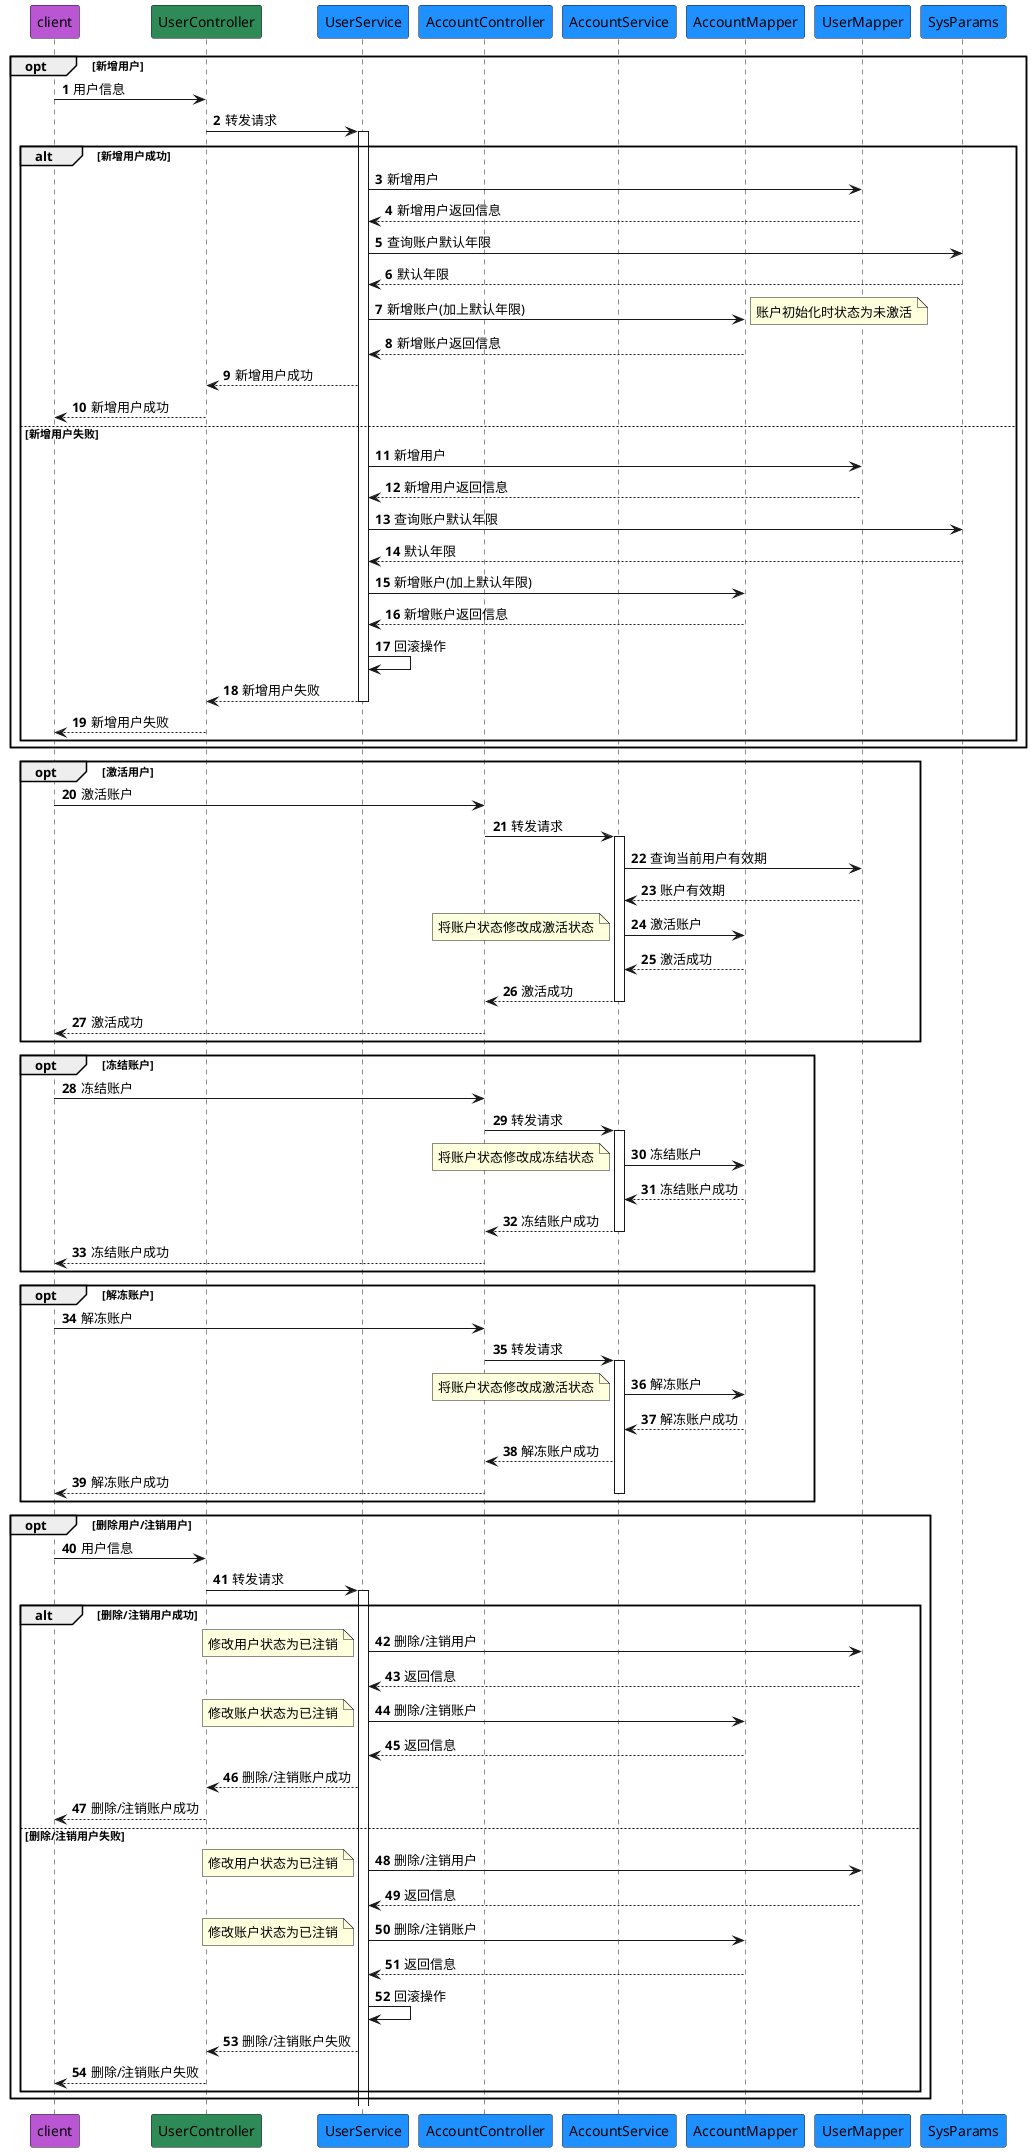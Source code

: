 '用户/账户管理

@startuml
participant client #BA55D3
participant UserController #2E8B57
participant UserService #1E90FF
participant AccountController #1E90FF
participant AccountService #1E90FF
participant AccountMapper #1E90FF
participant UserMapper #1E90FF
participant SysParams #1E90FF

autonumber

opt 新增用户
    client -> UserController : 用户信息
    UserController -> UserService : 转发请求
    activate UserService
    alt 新增用户成功
        UserService -> UserMapper : 新增用户
        UserMapper --> UserService : 新增用户返回信息
        UserService -> SysParams : 查询账户默认年限
        SysParams --> UserService : 默认年限
        UserService -> AccountMapper : 新增账户(加上默认年限)
        note right : 账户初始化时状态为未激活
        AccountMapper --> UserService :新增账户返回信息
        UserService --> UserController : 新增用户成功
        UserController --> client : 新增用户成功
    else 新增用户失败
        UserService -> UserMapper : 新增用户
        UserMapper --> UserService : 新增用户返回信息
        UserService -> SysParams : 查询账户默认年限
        SysParams --> UserService : 默认年限
        UserService -> AccountMapper : 新增账户(加上默认年限)
        AccountMapper --> UserService :新增账户返回信息
        UserService -> UserService : 回滚操作

        UserService --> UserController : 新增用户失败
        deactivate UserService
        UserController --> client : 新增用户失败
    end
end

opt 激活用户
    client -> AccountController : 激活账户
    AccountController -> AccountService : 转发请求
    activate AccountService
    AccountService -> UserMapper : 查询当前用户有效期
    UserMapper --> AccountService : 账户有效期
    AccountService -> AccountMapper : 激活账户
    note left : 将账户状态修改成激活状态
    AccountMapper --> AccountService : 激活成功
    AccountService --> AccountController : 激活成功
    deactivate AccountService
    AccountController --> client : 激活成功
    deactivate AccountService
end

opt 冻结账户
    client -> AccountController : 冻结账户
    AccountController -> AccountService : 转发请求
    activate AccountService
    AccountService -> AccountMapper : 冻结账户
    note left : 将账户状态修改成冻结状态
    AccountMapper --> AccountService : 冻结账户成功
    AccountService --> AccountController : 冻结账户成功
    deactivate AccountService
    AccountController --> client : 冻结账户成功
end

opt 解冻账户
    client -> AccountController : 解冻账户
    AccountController -> AccountService : 转发请求
    activate AccountService
    AccountService -> AccountMapper : 解冻账户
    note left : 将账户状态修改成激活状态
    AccountMapper --> AccountService : 解冻账户成功
    AccountService --> AccountController : 解冻账户成功
    AccountController --> client : 解冻账户成功
    deactivate AccountService
end

opt 删除用户/注销用户
    client -> UserController : 用户信息
    UserController -> UserService : 转发请求
    activate UserService
    alt 删除/注销用户成功
        UserService -> UserMapper :  删除/注销用户
        note left : 修改用户状态为已注销
        UserMapper --> UserService : 返回信息
        UserService -> AccountMapper : 删除/注销账户
        note left : 修改账户状态为已注销
        AccountMapper --> UserService : 返回信息
        UserService --> UserController : 删除/注销账户成功
        UserController --> client : 删除/注销账户成功
    else 删除/注销用户失败
        UserService -> UserMapper :  删除/注销用户
        note left : 修改用户状态为已注销
        UserMapper --> UserService : 返回信息
        UserService -> AccountMapper : 删除/注销账户
        note left : 修改账户状态为已注销
        AccountMapper --> UserService : 返回信息
        UserService -> UserService : 回滚操作
        UserService --> UserController : 删除/注销账户失败
        UserController --> client : 删除/注销账户失败
    end
end
@enduml